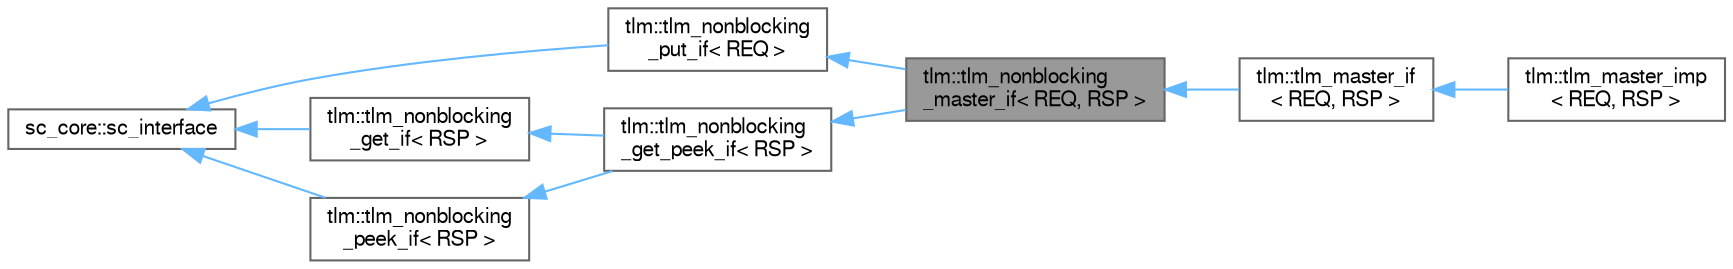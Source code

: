 digraph "tlm::tlm_nonblocking_master_if&lt; REQ, RSP &gt;"
{
 // LATEX_PDF_SIZE
  bgcolor="transparent";
  edge [fontname=FreeSans,fontsize=10,labelfontname=FreeSans,labelfontsize=10];
  node [fontname=FreeSans,fontsize=10,shape=box,height=0.2,width=0.4];
  rankdir="LR";
  Node1 [id="Node000001",label="tlm::tlm_nonblocking\l_master_if\< REQ, RSP \>",height=0.2,width=0.4,color="gray40", fillcolor="grey60", style="filled", fontcolor="black",tooltip=" "];
  Node2 -> Node1 [id="edge1_Node000001_Node000002",dir="back",color="steelblue1",style="solid",tooltip=" "];
  Node2 [id="Node000002",label="tlm::tlm_nonblocking\l_put_if\< REQ \>",height=0.2,width=0.4,color="gray40", fillcolor="white", style="filled",URL="$a01025.html",tooltip=" "];
  Node3 -> Node2 [id="edge2_Node000002_Node000003",dir="back",color="steelblue1",style="solid",tooltip=" "];
  Node3 [id="Node000003",label="sc_core::sc_interface",height=0.2,width=0.4,color="gray40", fillcolor="white", style="filled",tooltip=" "];
  Node4 -> Node1 [id="edge3_Node000001_Node000004",dir="back",color="steelblue1",style="solid",tooltip=" "];
  Node4 [id="Node000004",label="tlm::tlm_nonblocking\l_get_peek_if\< RSP \>",height=0.2,width=0.4,color="gray40", fillcolor="white", style="filled",URL="$a01053.html",tooltip=" "];
  Node5 -> Node4 [id="edge4_Node000004_Node000005",dir="back",color="steelblue1",style="solid",tooltip=" "];
  Node5 [id="Node000005",label="tlm::tlm_nonblocking\l_get_if\< RSP \>",height=0.2,width=0.4,color="gray40", fillcolor="white", style="filled",URL="$a01021.html",tooltip=" "];
  Node3 -> Node5 [id="edge5_Node000005_Node000003",dir="back",color="steelblue1",style="solid",tooltip=" "];
  Node6 -> Node4 [id="edge6_Node000004_Node000006",dir="back",color="steelblue1",style="solid",tooltip=" "];
  Node6 [id="Node000006",label="tlm::tlm_nonblocking\l_peek_if\< RSP \>",height=0.2,width=0.4,color="gray40", fillcolor="white", style="filled",URL="$a01041.html",tooltip=" "];
  Node3 -> Node6 [id="edge7_Node000006_Node000003",dir="back",color="steelblue1",style="solid",tooltip=" "];
  Node1 -> Node7 [id="edge8_Node000001_Node000007",dir="back",color="steelblue1",style="solid",tooltip=" "];
  Node7 [id="Node000007",label="tlm::tlm_master_if\l\< REQ, RSP \>",height=0.2,width=0.4,color="gray40", fillcolor="white", style="filled",URL="$a01093.html",tooltip=" "];
  Node7 -> Node8 [id="edge9_Node000007_Node000008",dir="back",color="steelblue1",style="solid",tooltip=" "];
  Node8 [id="Node000008",label="tlm::tlm_master_imp\l\< REQ, RSP \>",height=0.2,width=0.4,color="gray40", fillcolor="white", style="filled",URL="$a01125.html",tooltip=" "];
}
